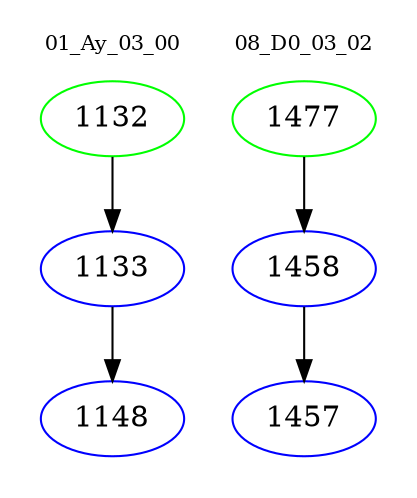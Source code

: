 digraph{
subgraph cluster_0 {
color = white
label = "01_Ay_03_00";
fontsize=10;
T0_1132 [label="1132", color="green"]
T0_1132 -> T0_1133 [color="black"]
T0_1133 [label="1133", color="blue"]
T0_1133 -> T0_1148 [color="black"]
T0_1148 [label="1148", color="blue"]
}
subgraph cluster_1 {
color = white
label = "08_D0_03_02";
fontsize=10;
T1_1477 [label="1477", color="green"]
T1_1477 -> T1_1458 [color="black"]
T1_1458 [label="1458", color="blue"]
T1_1458 -> T1_1457 [color="black"]
T1_1457 [label="1457", color="blue"]
}
}
